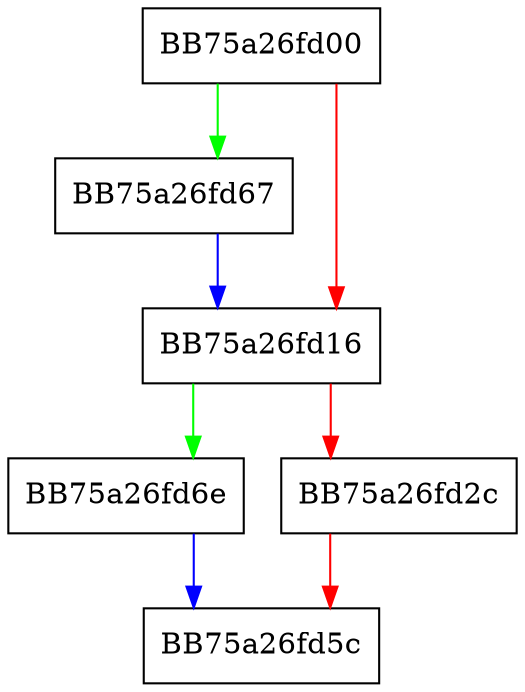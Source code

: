 digraph Reset {
  node [shape="box"];
  graph [splines=ortho];
  BB75a26fd00 -> BB75a26fd67 [color="green"];
  BB75a26fd00 -> BB75a26fd16 [color="red"];
  BB75a26fd16 -> BB75a26fd6e [color="green"];
  BB75a26fd16 -> BB75a26fd2c [color="red"];
  BB75a26fd2c -> BB75a26fd5c [color="red"];
  BB75a26fd67 -> BB75a26fd16 [color="blue"];
  BB75a26fd6e -> BB75a26fd5c [color="blue"];
}
